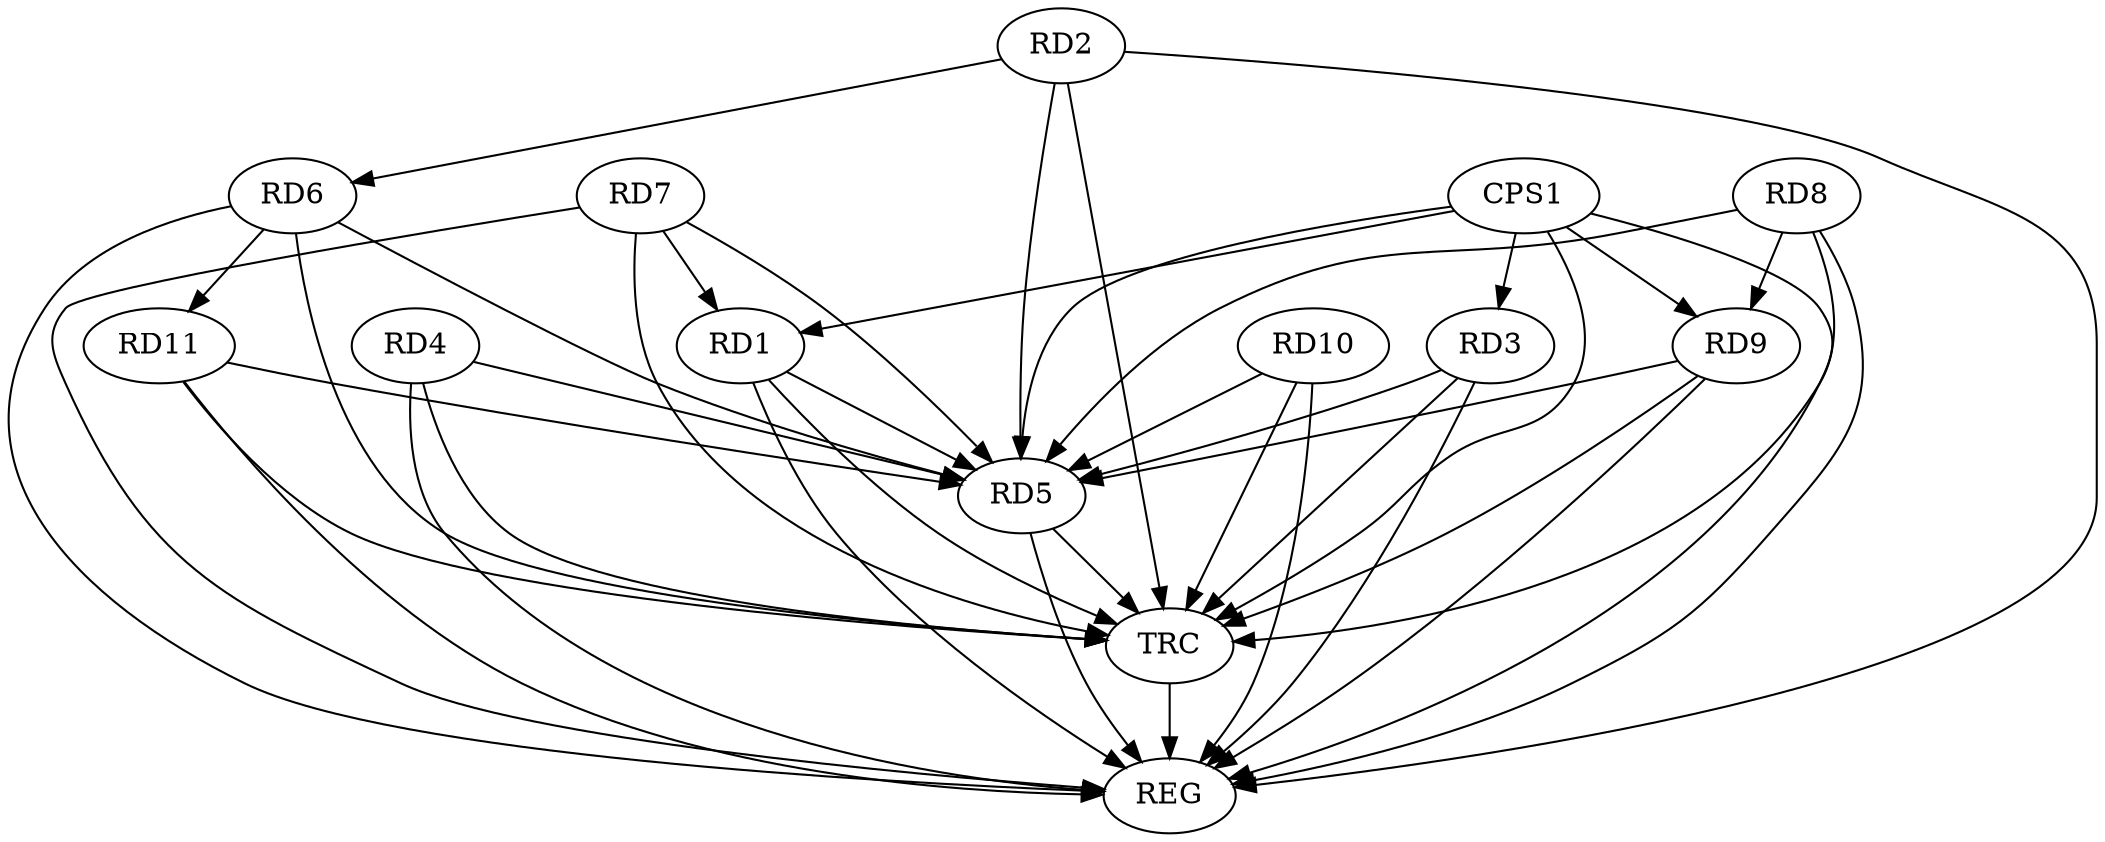 strict digraph G {
  RD1 [ label="RD1" ];
  RD2 [ label="RD2" ];
  RD3 [ label="RD3" ];
  RD4 [ label="RD4" ];
  RD5 [ label="RD5" ];
  RD6 [ label="RD6" ];
  RD7 [ label="RD7" ];
  RD8 [ label="RD8" ];
  RD9 [ label="RD9" ];
  RD10 [ label="RD10" ];
  RD11 [ label="RD11" ];
  CPS1 [ label="CPS1" ];
  REG [ label="REG" ];
  TRC [ label="TRC" ];
  RD7 -> RD1;
  RD2 -> RD5;
  RD2 -> RD6;
  RD6 -> RD5;
  RD8 -> RD5;
  RD6 -> RD11;
  RD8 -> RD9;
  CPS1 -> RD1;
  CPS1 -> RD3;
  CPS1 -> RD5;
  CPS1 -> RD9;
  RD1 -> REG;
  RD2 -> REG;
  RD3 -> REG;
  RD4 -> REG;
  RD5 -> REG;
  RD6 -> REG;
  RD7 -> REG;
  RD8 -> REG;
  RD9 -> REG;
  RD10 -> REG;
  RD11 -> REG;
  CPS1 -> REG;
  RD1 -> TRC;
  RD2 -> TRC;
  RD3 -> TRC;
  RD4 -> TRC;
  RD5 -> TRC;
  RD6 -> TRC;
  RD7 -> TRC;
  RD8 -> TRC;
  RD9 -> TRC;
  RD10 -> TRC;
  RD11 -> TRC;
  CPS1 -> TRC;
  TRC -> REG;
  RD11 -> RD5;
  RD3 -> RD5;
  RD1 -> RD5;
  RD7 -> RD5;
  RD4 -> RD5;
  RD9 -> RD5;
  RD10 -> RD5;
}
